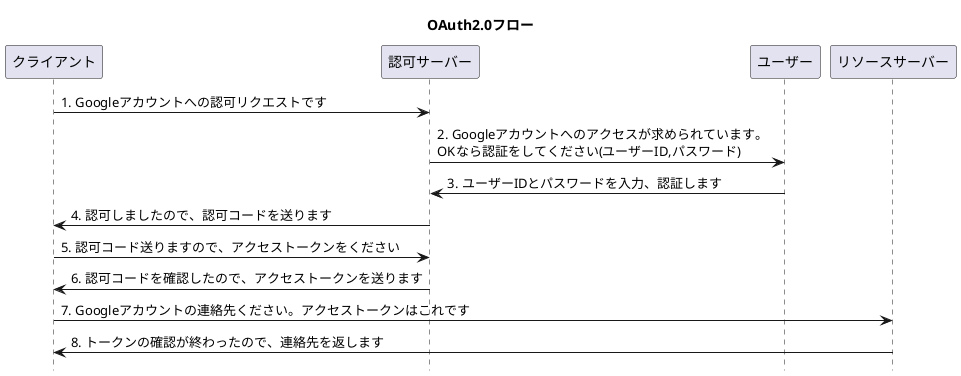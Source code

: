 @startuml rfc6749_oauth_flow
title OAuth2.0フロー
hide footbox

クライアント -> 認可サーバー: 1. Googleアカウントへの認可リクエストです
認可サーバー -> ユーザー: 2. Googleアカウントへのアクセスが求められています。\nOKなら認証をしてください(ユーザーID,パスワード)
ユーザー -> 認可サーバー: 3. ユーザーIDとパスワードを入力、認証します
認可サーバー -> クライアント: 4. 認可しましたので、認可コードを送ります
クライアント -> 認可サーバー: 5. 認可コード送りますので、アクセストークンをください
認可サーバー -> クライアント: 6. 認可コードを確認したので、アクセストークンを送ります
クライアント -> リソースサーバー: 7. Googleアカウントの連絡先ください。アクセストークンはこれです
リソースサーバー -> クライアント: 8. トークンの確認が終わったので、連絡先を返します
@enduml